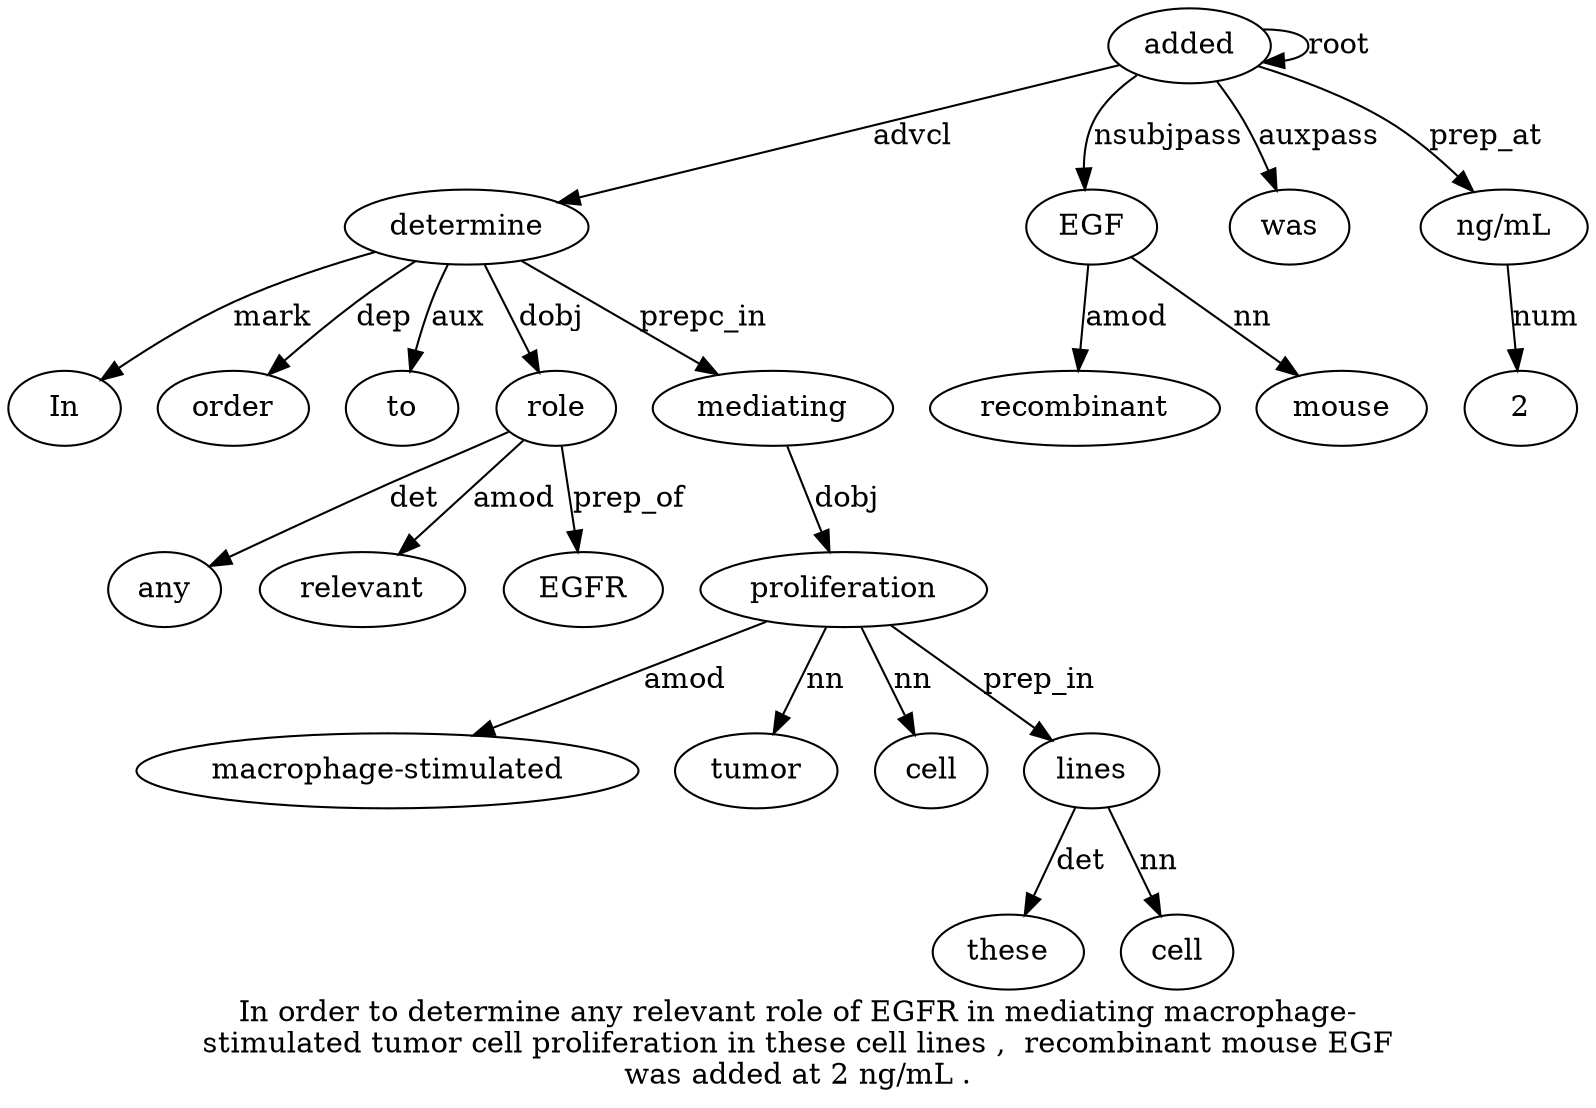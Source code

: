 digraph "In order to determine any relevant role of EGFR in mediating macrophage-stimulated tumor cell proliferation in these cell lines ,  recombinant mouse EGF was added at 2 ng/mL ." {
label="In order to determine any relevant role of EGFR in mediating macrophage-
stimulated tumor cell proliferation in these cell lines ,  recombinant mouse EGF
was added at 2 ng/mL .";
determine4 [style=filled, fillcolor=white, label=determine];
In1 [style=filled, fillcolor=white, label=In];
determine4 -> In1  [label=mark];
order2 [style=filled, fillcolor=white, label=order];
determine4 -> order2  [label=dep];
to3 [style=filled, fillcolor=white, label=to];
determine4 -> to3  [label=aux];
added25 [style=filled, fillcolor=white, label=added];
added25 -> determine4  [label=advcl];
role7 [style=filled, fillcolor=white, label=role];
any5 [style=filled, fillcolor=white, label=any];
role7 -> any5  [label=det];
relevant6 [style=filled, fillcolor=white, label=relevant];
role7 -> relevant6  [label=amod];
determine4 -> role7  [label=dobj];
EGFR9 [style=filled, fillcolor=white, label=EGFR];
role7 -> EGFR9  [label=prep_of];
mediating11 [style=filled, fillcolor=white, label=mediating];
determine4 -> mediating11  [label=prepc_in];
proliferation15 [style=filled, fillcolor=white, label=proliferation];
"macrophage-stimulated12" [style=filled, fillcolor=white, label="macrophage-stimulated"];
proliferation15 -> "macrophage-stimulated12"  [label=amod];
tumor13 [style=filled, fillcolor=white, label=tumor];
proliferation15 -> tumor13  [label=nn];
cell14 [style=filled, fillcolor=white, label=cell];
proliferation15 -> cell14  [label=nn];
mediating11 -> proliferation15  [label=dobj];
lines19 [style=filled, fillcolor=white, label=lines];
these17 [style=filled, fillcolor=white, label=these];
lines19 -> these17  [label=det];
cell18 [style=filled, fillcolor=white, label=cell];
lines19 -> cell18  [label=nn];
proliferation15 -> lines19  [label=prep_in];
EGF23 [style=filled, fillcolor=white, label=EGF];
recombinant21 [style=filled, fillcolor=white, label=recombinant];
EGF23 -> recombinant21  [label=amod];
mouse22 [style=filled, fillcolor=white, label=mouse];
EGF23 -> mouse22  [label=nn];
added25 -> EGF23  [label=nsubjpass];
was24 [style=filled, fillcolor=white, label=was];
added25 -> was24  [label=auxpass];
added25 -> added25  [label=root];
"ng/mL28" [style=filled, fillcolor=white, label="ng/mL"];
227 [style=filled, fillcolor=white, label=2];
"ng/mL28" -> 227  [label=num];
added25 -> "ng/mL28"  [label=prep_at];
}

